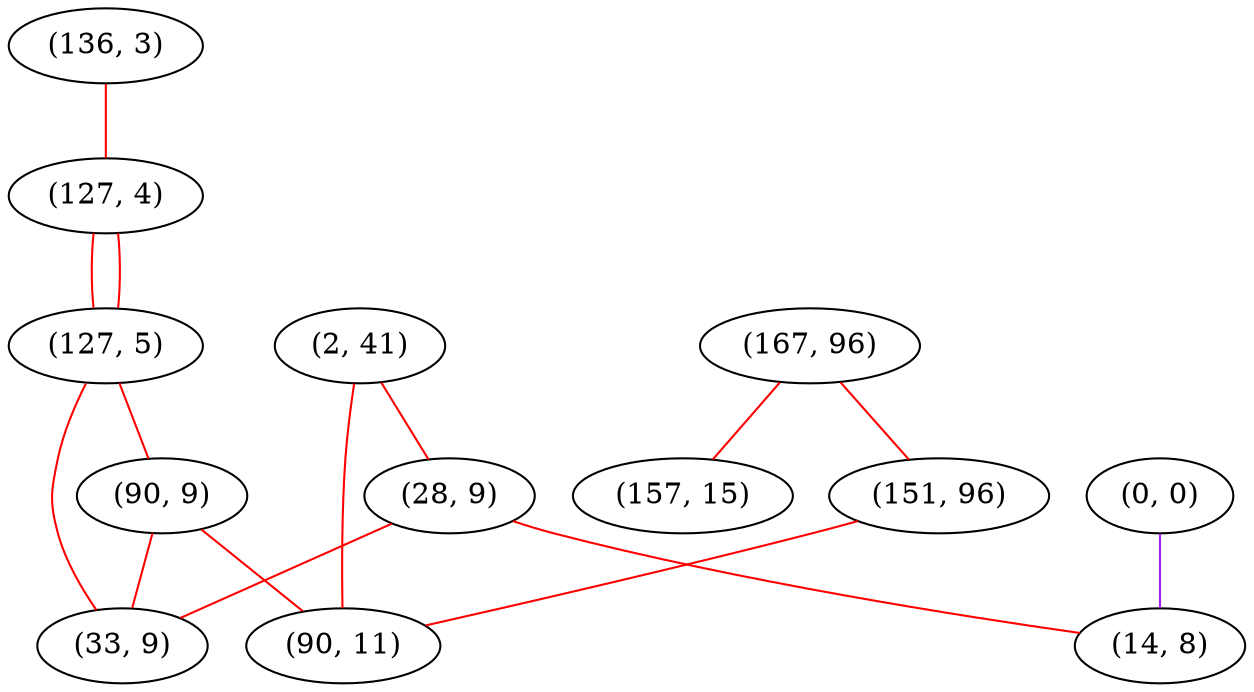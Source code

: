 graph "" {
"(136, 3)";
"(0, 0)";
"(167, 96)";
"(2, 41)";
"(127, 4)";
"(127, 5)";
"(28, 9)";
"(90, 9)";
"(151, 96)";
"(33, 9)";
"(90, 11)";
"(157, 15)";
"(14, 8)";
"(136, 3)" -- "(127, 4)"  [color=red, key=0, weight=1];
"(0, 0)" -- "(14, 8)"  [color=purple, key=0, weight=4];
"(167, 96)" -- "(157, 15)"  [color=red, key=0, weight=1];
"(167, 96)" -- "(151, 96)"  [color=red, key=0, weight=1];
"(2, 41)" -- "(90, 11)"  [color=red, key=0, weight=1];
"(2, 41)" -- "(28, 9)"  [color=red, key=0, weight=1];
"(127, 4)" -- "(127, 5)"  [color=red, key=0, weight=1];
"(127, 4)" -- "(127, 5)"  [color=red, key=1, weight=1];
"(127, 5)" -- "(33, 9)"  [color=red, key=0, weight=1];
"(127, 5)" -- "(90, 9)"  [color=red, key=0, weight=1];
"(28, 9)" -- "(14, 8)"  [color=red, key=0, weight=1];
"(28, 9)" -- "(33, 9)"  [color=red, key=0, weight=1];
"(90, 9)" -- "(90, 11)"  [color=red, key=0, weight=1];
"(90, 9)" -- "(33, 9)"  [color=red, key=0, weight=1];
"(151, 96)" -- "(90, 11)"  [color=red, key=0, weight=1];
}
